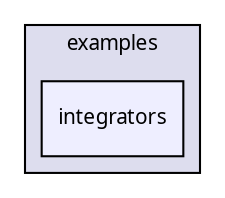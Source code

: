 digraph "integrators" {
  compound=true
  node [ fontsize="10", fontname="FreeSans.ttf"];
  edge [ labelfontsize="10", labelfontname="FreeSans.ttf"];
  subgraph clusterdir_c338a0fe4a5498415556b59ba12fd991 {
    graph [ bgcolor="#ddddee", pencolor="black", label="examples" fontname="FreeSans.ttf", fontsize="10", URL="dir_c338a0fe4a5498415556b59ba12fd991.html"]
  dir_08aff95f19118ca73986321a348e9a80 [shape=box, label="integrators", style="filled", fillcolor="#eeeeff", pencolor="black", URL="dir_08aff95f19118ca73986321a348e9a80.html"];
  }
}
